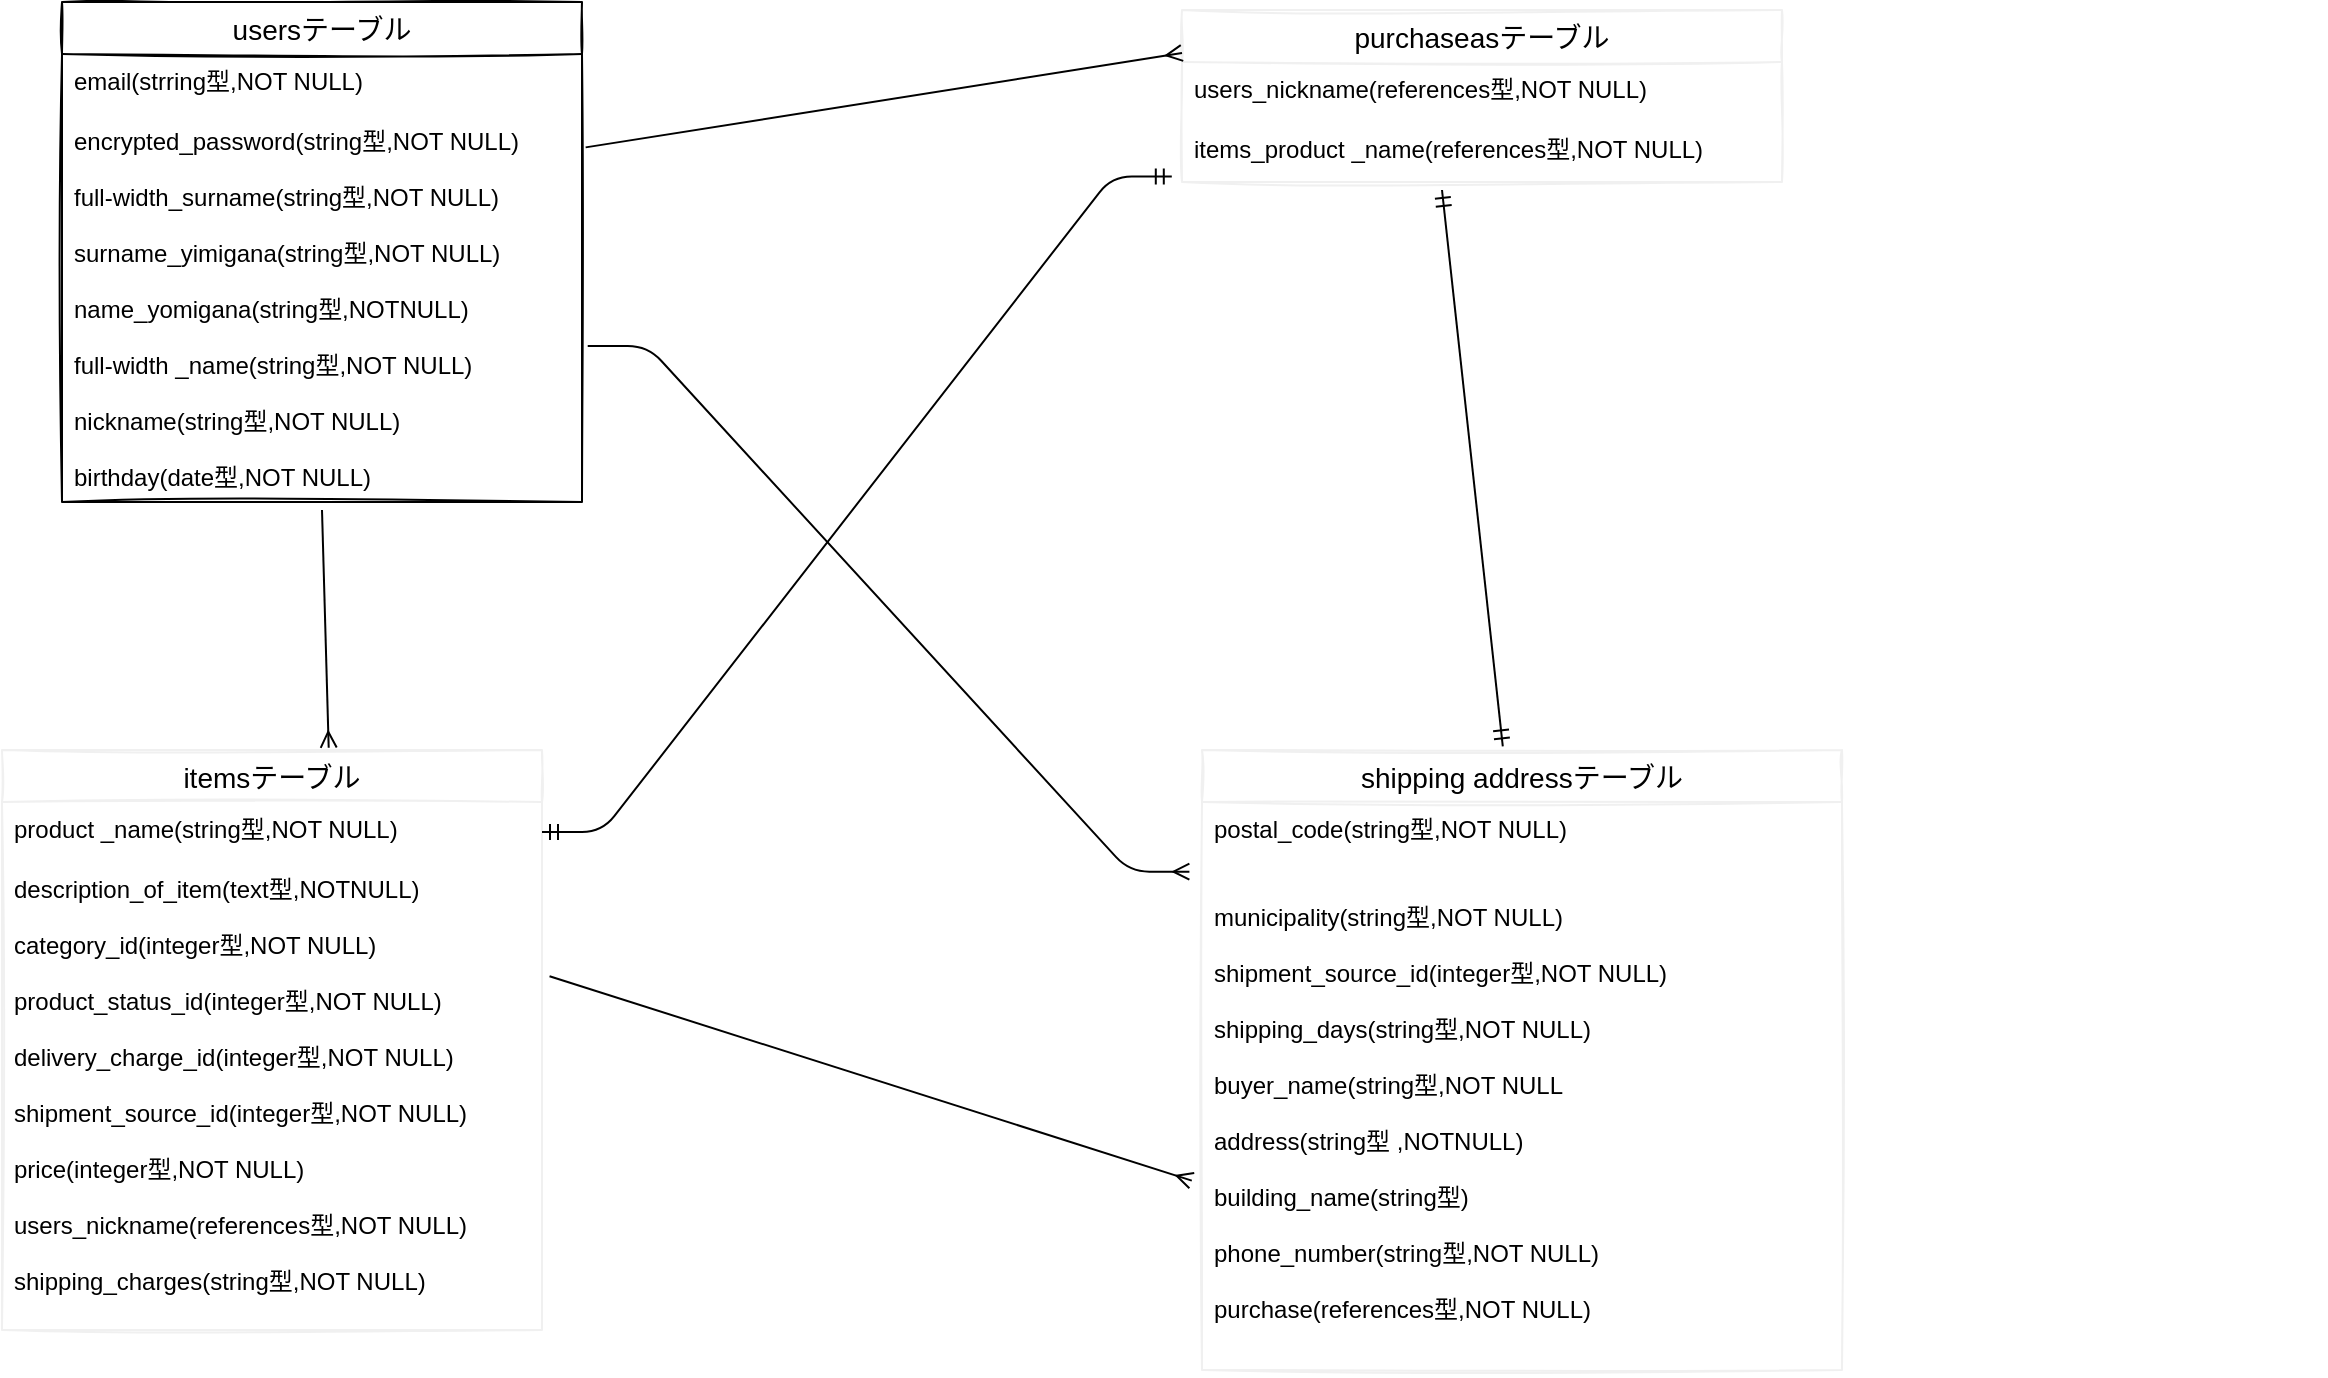 <mxfile>
    <diagram id="m21VNch-wr7LKslH6Mwh" name="ページ1">
        <mxGraphModel dx="320" dy="916" grid="1" gridSize="10" guides="1" tooltips="1" connect="1" arrows="1" fold="1" page="1" pageScale="1" pageWidth="827" pageHeight="1169" math="0" shadow="0">
            <root>
                <mxCell id="0"/>
                <mxCell id="1" parent="0"/>
                <mxCell id="393" value="usersテーブル" style="swimlane;fontStyle=0;childLayout=stackLayout;horizontal=1;startSize=26;horizontalStack=0;resizeParent=1;resizeParentMax=0;resizeLast=0;collapsible=1;marginBottom=0;align=center;fontSize=14;sketch=1;" vertex="1" parent="1">
                    <mxGeometry x="50" y="176" width="260" height="250" as="geometry"/>
                </mxCell>
                <mxCell id="394" value="email(strring型,NOT NULL)&#10;&#10;&#10;" style="text;strokeColor=none;fillColor=none;spacingLeft=4;spacingRight=4;overflow=hidden;rotatable=0;points=[[0,0.5],[1,0.5]];portConstraint=eastwest;fontSize=12;" vertex="1" parent="393">
                    <mxGeometry y="26" width="260" height="30" as="geometry"/>
                </mxCell>
                <mxCell id="395" value="encrypted_password(string型,NOT NULL)&#10;&#10;full-width_surname(string型,NOT NULL)&#10;&#10;surname_yimigana(string型,NOT NULL)&#10;&#10;name_yomigana(string型,NOTNULL)&#10;&#10;full-width _name(string型,NOT NULL)&#10;&#10;nickname(string型,NOT NULL)&#10;&#10;birthday(date型,NOT NULL)&#10;&#10;&#10;&#10;&#10;&#10;" style="text;strokeColor=none;fillColor=none;spacingLeft=4;spacingRight=4;overflow=hidden;rotatable=0;points=[[0,0.5],[1,0.5]];portConstraint=eastwest;fontSize=12;" vertex="1" parent="393">
                    <mxGeometry y="56" width="260" height="194" as="geometry"/>
                </mxCell>
                <mxCell id="503" value="" style="edgeStyle=entityRelationEdgeStyle;fontSize=12;html=1;endArrow=ERmany;exitX=1.012;exitY=0.042;exitDx=0;exitDy=0;exitPerimeter=0;strokeColor=none;entryX=1.009;entryY=0.147;entryDx=0;entryDy=0;entryPerimeter=0;" edge="1" parent="1">
                    <mxGeometry width="100" height="100" relative="1" as="geometry">
                        <mxPoint x="1143.6" y="543.44" as="sourcePoint"/>
                        <mxPoint x="1042.61" y="210.41" as="targetPoint"/>
                    </mxGeometry>
                </mxCell>
                <mxCell id="513" value="itemsテーブル" style="swimlane;fontStyle=0;childLayout=stackLayout;horizontal=1;startSize=26;horizontalStack=0;resizeParent=1;resizeParentMax=0;resizeLast=0;collapsible=1;marginBottom=0;align=center;fontSize=14;sketch=1;strokeColor=#f0f0f0;" vertex="1" parent="1">
                    <mxGeometry x="20" y="550" width="270" height="290" as="geometry"/>
                </mxCell>
                <mxCell id="514" value="product _name(string型,NOT NULL)&#10;" style="text;strokeColor=none;fillColor=none;spacingLeft=4;spacingRight=4;overflow=hidden;rotatable=0;points=[[0,0.5],[1,0.5]];portConstraint=eastwest;fontSize=12;" vertex="1" parent="513">
                    <mxGeometry y="26" width="270" height="30" as="geometry"/>
                </mxCell>
                <mxCell id="516" value="description_of_item(text型,NOTNULL)&#10;&#10;category_id(integer型,NOT NULL)&#10;&#10;product_status_id(integer型,NOT NULL)&#10;&#10;delivery_charge_id(integer型,NOT NULL)&#10;&#10;shipment_source_id(integer型,NOT NULL)&#10;&#10;price(integer型,NOT NULL)&#10;&#10;users_nickname(references型,NOT NULL)&#10;&#10;shipping_charges(string型,NOT NULL)" style="text;strokeColor=none;fillColor=none;spacingLeft=4;spacingRight=4;overflow=hidden;rotatable=0;points=[[0,0.5],[1,0.5]];portConstraint=eastwest;fontSize=12;" vertex="1" parent="513">
                    <mxGeometry y="56" width="270" height="234" as="geometry"/>
                </mxCell>
                <mxCell id="517" value="purchaseasテーブル" style="swimlane;fontStyle=0;childLayout=stackLayout;horizontal=1;startSize=26;horizontalStack=0;resizeParent=1;resizeParentMax=0;resizeLast=0;collapsible=1;marginBottom=0;align=center;fontSize=14;sketch=1;strokeColor=#f0f0f0;" vertex="1" parent="1">
                    <mxGeometry x="610" y="180" width="300" height="86" as="geometry"/>
                </mxCell>
                <mxCell id="518" value="users_nickname(references型,NOT NULL)" style="text;strokeColor=none;fillColor=none;spacingLeft=4;spacingRight=4;overflow=hidden;rotatable=0;points=[[0,0.5],[1,0.5]];portConstraint=eastwest;fontSize=12;" vertex="1" parent="517">
                    <mxGeometry y="26" width="300" height="30" as="geometry"/>
                </mxCell>
                <mxCell id="520" value="items_product _name(references型,NOT NULL)" style="text;strokeColor=none;fillColor=none;spacingLeft=4;spacingRight=4;overflow=hidden;rotatable=0;points=[[0,0.5],[1,0.5]];portConstraint=eastwest;fontSize=12;" vertex="1" parent="517">
                    <mxGeometry y="56" width="300" height="30" as="geometry"/>
                </mxCell>
                <mxCell id="521" value="shipping addressテーブル" style="swimlane;fontStyle=0;childLayout=stackLayout;horizontal=1;startSize=26;horizontalStack=0;resizeParent=1;resizeParentMax=0;resizeLast=0;collapsible=1;marginBottom=0;align=center;fontSize=14;sketch=1;strokeColor=#f0f0f0;" vertex="1" parent="1">
                    <mxGeometry x="620" y="550" width="320" height="310" as="geometry"/>
                </mxCell>
                <mxCell id="522" value="postal_code(string型,NOT NULL)" style="text;strokeColor=none;fillColor=none;spacingLeft=4;spacingRight=4;overflow=hidden;rotatable=0;points=[[0,0.5],[1,0.5]];portConstraint=eastwest;fontSize=12;" vertex="1" parent="521">
                    <mxGeometry y="26" width="320" height="284" as="geometry"/>
                </mxCell>
                <mxCell id="526" value="" style="fontSize=12;html=1;endArrow=ERmany;targetPerimeterSpacing=0;exitX=1.007;exitY=0.086;exitDx=0;exitDy=0;exitPerimeter=0;entryX=0;entryY=0.25;entryDx=0;entryDy=0;" edge="1" parent="1" source="395" target="517">
                    <mxGeometry width="100" height="100" relative="1" as="geometry">
                        <mxPoint x="440" y="580" as="sourcePoint"/>
                        <mxPoint x="600" y="244" as="targetPoint"/>
                    </mxGeometry>
                </mxCell>
                <mxCell id="528" value="" style="fontSize=12;html=1;endArrow=ERmandOne;startArrow=ERmandOne;targetPerimeterSpacing=0;exitX=0.47;exitY=-0.006;exitDx=0;exitDy=0;exitPerimeter=0;" edge="1" parent="1" source="521">
                    <mxGeometry width="100" height="100" relative="1" as="geometry">
                        <mxPoint x="580" y="630" as="sourcePoint"/>
                        <mxPoint x="740" y="270" as="targetPoint"/>
                    </mxGeometry>
                </mxCell>
                <mxCell id="529" value="" style="fontSize=12;html=1;endArrow=ERmany;targetPerimeterSpacing=0;exitX=1.014;exitY=0.244;exitDx=0;exitDy=0;exitPerimeter=0;entryX=-0.017;entryY=0.679;entryDx=0;entryDy=0;entryPerimeter=0;" edge="1" parent="1" source="516" target="524">
                    <mxGeometry width="100" height="100" relative="1" as="geometry">
                        <mxPoint x="420" y="630" as="sourcePoint"/>
                        <mxPoint x="520" y="530" as="targetPoint"/>
                    </mxGeometry>
                </mxCell>
                <mxCell id="530" value="" style="edgeStyle=entityRelationEdgeStyle;fontSize=12;html=1;endArrow=ERmany;targetPerimeterSpacing=0;exitX=1.011;exitY=0.598;exitDx=0;exitDy=0;exitPerimeter=0;entryX=-0.021;entryY=0.161;entryDx=0;entryDy=0;entryPerimeter=0;" edge="1" parent="1" source="395">
                    <mxGeometry width="100" height="100" relative="1" as="geometry">
                        <mxPoint x="420" y="630" as="sourcePoint"/>
                        <mxPoint x="613.7" y="610.83" as="targetPoint"/>
                    </mxGeometry>
                </mxCell>
                <mxCell id="534" value="" style="fontSize=12;html=1;endArrow=ERmany;targetPerimeterSpacing=0;entryX=0.605;entryY=-0.004;entryDx=0;entryDy=0;entryPerimeter=0;" edge="1" parent="1" target="513">
                    <mxGeometry width="100" height="100" relative="1" as="geometry">
                        <mxPoint x="180" y="430" as="sourcePoint"/>
                        <mxPoint x="230" y="580" as="targetPoint"/>
                    </mxGeometry>
                </mxCell>
                <mxCell id="537" value="" style="edgeStyle=entityRelationEdgeStyle;fontSize=12;html=1;endArrow=ERmandOne;startArrow=ERmandOne;targetPerimeterSpacing=0;exitX=1;exitY=0.5;exitDx=0;exitDy=0;entryX=-0.017;entryY=0.908;entryDx=0;entryDy=0;entryPerimeter=0;" edge="1" parent="1" source="514" target="520">
                    <mxGeometry width="100" height="100" relative="1" as="geometry">
                        <mxPoint x="490" y="650" as="sourcePoint"/>
                        <mxPoint x="590" y="550" as="targetPoint"/>
                    </mxGeometry>
                </mxCell>
                <mxCell id="524" value="municipality(string型,NOT NULL)&#10;&#10;shipment_source_id(integer型,NOT NULL)&#10;&#10;shipping_days(string型,NOT NULL)&#10;&#10;buyer_name(string型,NOT NULL&#10;&#10;address(string型 ,NOTNULL)&#10;&#10;building_name(string型)&#10;&#10;phone_number(string型,NOT NULL)&#10;&#10;purchase(references型,NOT NULL)&#10;&#10;&#10;" style="text;strokeColor=none;fillColor=none;spacingLeft=4;spacingRight=4;overflow=hidden;rotatable=0;points=[[0,0.5],[1,0.5]];portConstraint=eastwest;fontSize=12;" vertex="1" parent="1">
                    <mxGeometry x="620" y="620" width="300" height="214" as="geometry"/>
                </mxCell>
            </root>
        </mxGraphModel>
    </diagram>
</mxfile>